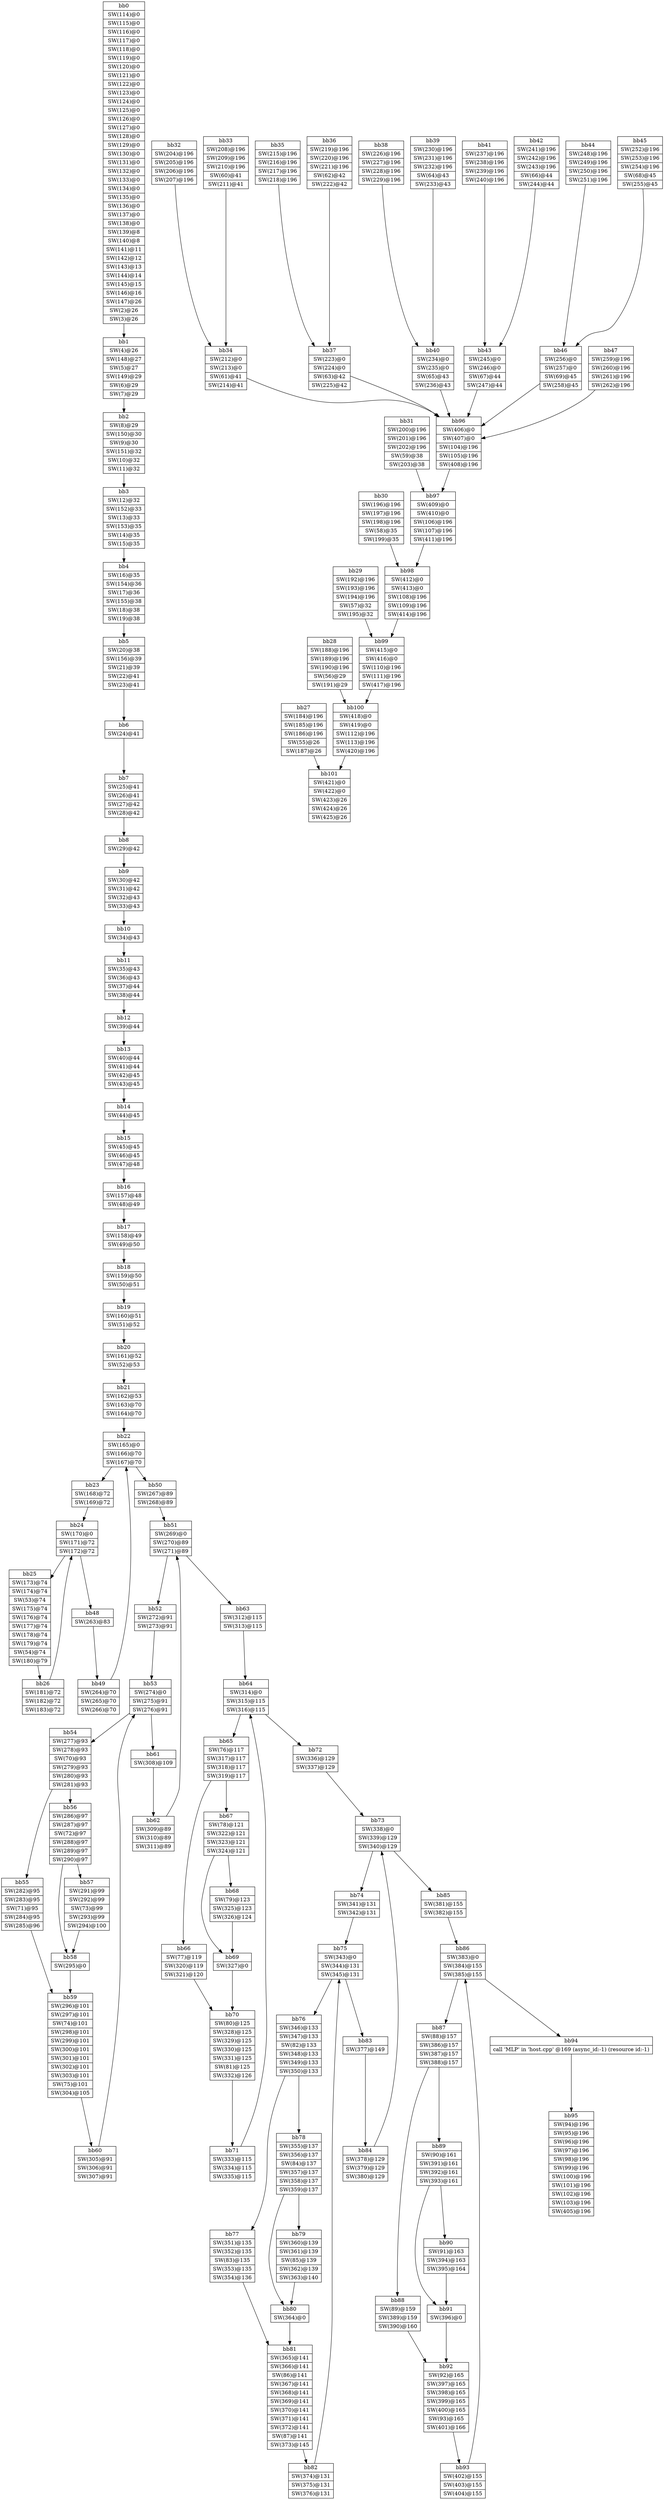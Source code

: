digraph CDFG {
node [shape=record];
bb0 [shape=record, label = "{bb0|<x0x5272c40>SW(114)@0\n|<x0x5272dc0>SW(115)@0\n|<x0x5272e60>SW(116)@0\n|<x0x5273910>SW(117)@0\n|<x0x5273a90>SW(118)@0\n|<x0x5270e60>SW(119)@0\n|<x0x5270fe0>SW(120)@0\n|<x0x5271180>SW(121)@0\n|<x0x5273f90>SW(122)@0\n|<x0x5274590>SW(123)@0\n|<x0x5274730>SW(124)@0\n|<x0x5274070>SW(125)@0\n|<x0x52741f0>SW(126)@0\n|<x0x5274390>SW(127)@0\n|<x0x5275070>SW(128)@0\n|<x0x5275180>SW(129)@0\n|<x0x5277390>SW(130)@0\n|<x0x5277500>SW(131)@0\n|<x0x5277680>SW(132)@0\n|<x0x52777f0>SW(133)@0\n|<x0x5277970>SW(134)@0\n|<x0x5275270>SW(135)@0\n|<x0x5275420>SW(136)@0\n|<x0x52755c0>SW(137)@0\n|<x0x52756f0>SW(138)@0\n|<x0x5275820>SW(139)@8\n|<x0x5279c40>SW(140)@8\n|<x0x52758e0>SW(141)@11\n|<x0x5275a50>SW(142)@12\n|<x0x5279f80>SW(143)@13\n|<x0x527a160>SW(144)@14\n|<x0x5275b80>SW(145)@15\n|<x0x527a400>SW(146)@16\n|<x0x527a5e0>SW(147)@26\n|<x0x5253340>SW(2)@26\n|<x0x5253e20>SW(3)@26\n}"];
bb1 [shape=record, label = "{bb1|<x0x5254150>SW(4)@26\n|<x0x5275ed0>SW(148)@27\n|<x0x5254290>SW(5)@27\n|<x0x527a8b0>SW(149)@29\n|<x0x5258070>SW(6)@29\n|<x0x5258230>SW(7)@29\n}"];
bb2 [shape=record, label = "{bb2|<x0x5258500>SW(8)@29\n|<x0x5276170>SW(150)@30\n|<x0x52586c0>SW(9)@30\n|<x0x52762d0>SW(151)@32\n|<x0x52588e0>SW(10)@32\n|<x0x5258aa0>SW(11)@32\n}"];
bb3 [shape=record, label = "{bb3|<x0x5254470>SW(12)@32\n|<x0x5276400>SW(152)@33\n|<x0x5258d60>SW(13)@33\n|<x0x52765a0>SW(153)@35\n|<x0x5258ef0>SW(14)@35\n|<x0x5254510>SW(15)@35\n}"];
bb4 [shape=record, label = "{bb4|<x0x5259290>SW(16)@35\n|<x0x5275fd0>SW(154)@36\n|<x0x5259450>SW(17)@36\n|<x0x5276ab0>SW(155)@38\n|<x0x5254630>SW(18)@38\n|<x0x5259710>SW(19)@38\n}"];
bb5 [shape=record, label = "{bb5|<x0x52546d0>SW(20)@38\n|<x0x5277b90>SW(156)@39\n|<x0x5254810>SW(21)@39\n|<x0x5259b60>SW(22)@41\n|<x0x5259dd0>SW(23)@41\n}"];
bb6 [shape=record, label = "{bb6|<x0x525a100>SW(24)@41\n}"];
bb7 [shape=record, label = "{bb7|<x0x52549b0>SW(25)@41\n|<x0x525a600>SW(26)@41\n|<x0x5254a50>SW(27)@42\n|<x0x5254b90>SW(28)@42\n}"];
bb8 [shape=record, label = "{bb8|<x0x5254d70>SW(29)@42\n}"];
bb9 [shape=record, label = "{bb9|<x0x5255240>SW(30)@42\n|<x0x52553f0>SW(31)@42\n|<x0x5255550>SW(32)@43\n|<x0x52555f0>SW(33)@43\n}"];
bb10 [shape=record, label = "{bb10|<x0x5255a00>SW(34)@43\n}"];
bb11 [shape=record, label = "{bb11|<x0x5255f00>SW(35)@43\n|<x0x52560f0>SW(36)@43\n|<x0x52562b0>SW(37)@44\n|<x0x52563f0>SW(38)@44\n}"];
bb12 [shape=record, label = "{bb12|<x0x525ccd0>SW(39)@44\n}"];
bb13 [shape=record, label = "{bb13|<x0x525cf50>SW(40)@44\n|<x0x525d120>SW(41)@44\n|<x0x5256550>SW(42)@45\n|<x0x525d450>SW(43)@45\n}"];
bb14 [shape=record, label = "{bb14|<x0x52565f0>SW(44)@45\n}"];
bb15 [shape=record, label = "{bb15|<x0x525d960>SW(45)@45\n|<x0x525db30>SW(46)@45\n|<x0x5256750>SW(47)@48\n}"];
bb16 [shape=record, label = "{bb16|<x0x52799e0>SW(157)@48\n|<x0x525df90>SW(48)@49\n}"];
bb17 [shape=record, label = "{bb17|<x0x5278460>SW(158)@49\n|<x0x5256840>SW(49)@50\n}"];
bb18 [shape=record, label = "{bb18|<x0x527adf0>SW(159)@50\n|<x0x525e340>SW(50)@51\n}"];
bb19 [shape=record, label = "{bb19|<x0x527b030>SW(160)@51\n|<x0x525e590>SW(51)@52\n}"];
bb20 [shape=record, label = "{bb20|<x0x527b390>SW(161)@52\n|<x0x525e7e0>SW(52)@53\n}"];
bb21 [shape=record, label = "{bb21|<x0x527b680>SW(162)@53\n|<x0x527f2c0>SW(163)@70\n|<x0x527b740>SW(164)@70\n}"];
bb22 [shape=record, label = "{bb22|<x0x527b9c0>SW(165)@0\n|<x0x527f5f0>SW(166)@70\n|<x0x527f7a0>SW(167)@70\n}"];
bb23 [shape=record, label = "{bb23|<x0x527bb90>SW(168)@72\n|<x0x527fa80>SW(169)@72\n}"];
bb24 [shape=record, label = "{bb24|<x0x527bc50>SW(170)@0\n|<x0x527bd50>SW(171)@72\n|<x0x527bec0>SW(172)@72\n}"];
bb25 [shape=record, label = "{bb25|<x0x527c260>SW(173)@74\n|<x0x527c3d0>SW(174)@74\n|<x0x5256ac0>SW(53)@74\n|<x0x527c550>SW(175)@74\n|<x0x527c700>SW(176)@74\n|<x0x527c8f0>SW(177)@74\n|<x0x527caa0>SW(178)@74\n|<x0x527cc50>SW(179)@74\n|<x0x525ebe0>SW(54)@74\n|<x0x527ce40>SW(180)@79\n}"];
bb26 [shape=record, label = "{bb26|<x0x527d2c0>SW(181)@72\n|<x0x527d490>SW(182)@72\n|<x0x527d5e0>SW(183)@72\n}"];
bb27 [shape=record, label = "{bb27|<x0x5282140>SW(184)@196\n|<x0x527d750>SW(185)@196\n|<x0x5282390>SW(186)@196\n|<x0x5256eb0>SW(55)@26\n|<x0x5282570>SW(187)@26\n}"];
bb28 [shape=record, label = "{bb28|<x0x527d970>SW(188)@196\n|<x0x52827e0>SW(189)@196\n|<x0x5282990>SW(190)@196\n|<x0x5256d30>SW(56)@29\n|<x0x527da60>SW(191)@29\n}"];
bb29 [shape=record, label = "{bb29|<x0x5282d90>SW(192)@196\n|<x0x527db20>SW(193)@196\n|<x0x527dc90>SW(194)@196\n|<x0x5257050>SW(57)@32\n|<x0x52830b0>SW(195)@32\n}"];
bb30 [shape=record, label = "{bb30|<x0x527dd50>SW(196)@196\n|<x0x5283490>SW(197)@196\n|<x0x5283640>SW(198)@196\n|<x0x52572b0>SW(58)@35\n|<x0x527de10>SW(199)@35\n}"];
bb31 [shape=record, label = "{bb31|<x0x5283a80>SW(200)@196\n|<x0x527ded0>SW(201)@196\n|<x0x527e040>SW(202)@196\n|<x0x52575a0>SW(59)@38\n|<x0x527e1e0>SW(203)@38\n}"];
bb32 [shape=record, label = "{bb32|<x0x5279210>SW(204)@196\n|<x0x5279380>SW(205)@196\n|<x0x5279530>SW(206)@196\n|<x0x52796e0>SW(207)@196\n}"];
bb33 [shape=record, label = "{bb33|<x0x527e610>SW(208)@196\n|<x0x527e750>SW(209)@196\n|<x0x527e920>SW(210)@196\n|<x0x5257820>SW(60)@41\n|<x0x527ebd0>SW(211)@41\n}"];
bb34 [shape=record, label = "{bb34|<x0x527ee30>SW(212)@0\n|<x0x527efd0>SW(213)@0\n|<x0x5257b70>SW(61)@41\n|<x0x5280c60>SW(214)@41\n}"];
bb35 [shape=record, label = "{bb35|<x0x5280f20>SW(215)@196\n|<x0x5281da0>SW(216)@196\n|<x0x5280fe0>SW(217)@196\n|<x0x5281160>SW(218)@196\n}"];
bb36 [shape=record, label = "{bb36|<x0x5281400>SW(219)@196\n|<x0x52815e0>SW(220)@196\n|<x0x52817c0>SW(221)@196\n|<x0x5257e30>SW(62)@42\n|<x0x52819a0>SW(222)@42\n}"];
bb37 [shape=record, label = "{bb37|<x0x5283d40>SW(223)@0\n|<x0x5283e70>SW(224)@0\n|<x0x525f090>SW(63)@42\n|<x0x52860c0>SW(225)@42\n}"];
bb38 [shape=record, label = "{bb38|<x0x5284020>SW(226)@196\n|<x0x5284200>SW(227)@196\n|<x0x52843b0>SW(228)@196\n|<x0x5284500>SW(229)@196\n}"];
bb39 [shape=record, label = "{bb39|<x0x52885e0>SW(230)@196\n|<x0x5284640>SW(231)@196\n|<x0x5288810>SW(232)@196\n|<x0x525a990>SW(64)@43\n|<x0x52889f0>SW(233)@43\n}"];
bb40 [shape=record, label = "{bb40|<x0x5284880>SW(234)@0\n|<x0x5288c20>SW(235)@0\n|<x0x525f590>SW(65)@43\n|<x0x5288dc0>SW(236)@43\n}"];
bb41 [shape=record, label = "{bb41|<x0x5284a30>SW(237)@196\n|<x0x52890b0>SW(238)@196\n|<x0x5289260>SW(239)@196\n|<x0x5284af0>SW(240)@196\n}"];
bb42 [shape=record, label = "{bb42|<x0x5289660>SW(241)@196\n|<x0x5284bb0>SW(242)@196\n|<x0x5284d20>SW(243)@196\n|<x0x525f890>SW(66)@44\n|<x0x5284ec0>SW(244)@44\n}"];
bb43 [shape=record, label = "{bb43|<x0x5285230>SW(245)@0\n|<x0x5285360>SW(246)@0\n|<x0x525fb30>SW(67)@44\n|<x0x52854c0>SW(247)@44\n}"];
bb44 [shape=record, label = "{bb44|<x0x5285870>SW(248)@196\n|<x0x52859b0>SW(249)@196\n|<x0x5285b60>SW(250)@196\n|<x0x5285d10>SW(251)@196\n}"];
bb45 [shape=record, label = "{bb45|<x0x5286340>SW(252)@196\n|<x0x5286500>SW(253)@196\n|<x0x52866b0>SW(254)@196\n|<x0x525aa30>SW(68)@45\n|<x0x5286830>SW(255)@45\n}"];
bb46 [shape=record, label = "{bb46|<x0x528bb80>SW(256)@0\n|<x0x5286920>SW(257)@0\n|<x0x525acc0>SW(69)@45\n|<x0x528bda0>SW(258)@45\n}"];
bb47 [shape=record, label = "{bb47|<x0x52869e0>SW(259)@196\n|<x0x5286b20>SW(260)@196\n|<x0x528c200>SW(261)@196\n|<x0x528c3b0>SW(262)@196\n}"];
bb48 [shape=record, label = "{bb48|<x0x5286d30>SW(263)@83\n}"];
bb49 [shape=record, label = "{bb49|<x0x528c7a0>SW(264)@70\n|<x0x5286df0>SW(265)@70\n|<x0x528ca50>SW(266)@70\n}"];
bb50 [shape=record, label = "{bb50|<x0x528cd30>SW(267)@89\n|<x0x528cf10>SW(268)@89\n}"];
bb51 [shape=record, label = "{bb51|<x0x5286eb0>SW(269)@0\n|<x0x5286fb0>SW(270)@89\n|<x0x528d390>SW(271)@89\n}"];
bb52 [shape=record, label = "{bb52|<x0x5287070>SW(272)@91\n|<x0x528d7a0>SW(273)@91\n}"];
bb53 [shape=record, label = "{bb53|<x0x528da70>SW(274)@0\n|<x0x528dc20>SW(275)@91\n|<x0x528ddd0>SW(276)@91\n}"];
bb54 [shape=record, label = "{bb54|<x0x5287240>SW(277)@93\n|<x0x52873b0>SW(278)@93\n|<x0x525b380>SW(70)@93\n|<x0x5287590>SW(279)@93\n|<x0x5287780>SW(280)@93\n|<x0x52878f0>SW(281)@93\n}"];
bb55 [shape=record, label = "{bb55|<x0x5287ca0>SW(282)@95\n|<x0x5287e10>SW(283)@95\n|<x0x525b520>SW(71)@95\n|<x0x5287fd0>SW(284)@95\n|<x0x5288190>SW(285)@96\n}"];
bb56 [shape=record, label = "{bb56|<x0x5289990>SW(286)@97\n|<x0x5289b40>SW(287)@97\n|<x0x52621c0>SW(72)@97\n|<x0x5289d20>SW(288)@97\n|<x0x5289e70>SW(289)@97\n|<x0x52901a0>SW(290)@97\n}"];
bb57 [shape=record, label = "{bb57|<x0x5289fb0>SW(291)@99\n|<x0x5290510>SW(292)@99\n|<x0x525b680>SW(73)@99\n|<x0x52906f0>SW(293)@99\n|<x0x528a0b0>SW(294)@100\n}"];
bb58 [shape=record, label = "{bb58|<x0x5290ab0>SW(295)@0\n}"];
bb59 [shape=record, label = "{bb59|<x0x528a1f0>SW(296)@101\n|<x0x5290da0>SW(297)@101\n|<x0x52625d0>SW(74)@101\n|<x0x5290f80>SW(298)@101\n|<x0x528a2e0>SW(299)@101\n|<x0x52911f0>SW(300)@101\n|<x0x52913a0>SW(301)@101\n|<x0x528a3a0>SW(302)@101\n|<x0x5291640>SW(303)@101\n|<x0x525b720>SW(75)@101\n|<x0x5291830>SW(304)@105\n}"];
bb60 [shape=record, label = "{bb60|<x0x528a5e0>SW(305)@91\n|<x0x5291a90>SW(306)@91\n|<x0x5291c70>SW(307)@91\n}"];
bb61 [shape=record, label = "{bb61|<x0x528a820>SW(308)@109\n}"];
bb62 [shape=record, label = "{bb62|<x0x528b730>SW(309)@89\n|<x0x528a8e0>SW(310)@89\n|<x0x528aa50>SW(311)@89\n}"];
bb63 [shape=record, label = "{bb63|<x0x528ad10>SW(312)@115\n|<x0x528af60>SW(313)@115\n}"];
bb64 [shape=record, label = "{bb64|<x0x528b220>SW(314)@0\n|<x0x528b3c0>SW(315)@115\n|<x0x528fc50>SW(316)@115\n}"];
bb65 [shape=record, label = "{bb65|<x0x525be10>SW(76)@117\n|<x0x528ff80>SW(317)@117\n|<x0x527fed0>SW(318)@117\n|<x0x5280040>SW(319)@117\n}"];
bb66 [shape=record, label = "{bb66|<x0x525bf50>SW(77)@119\n|<x0x5280370>SW(320)@119\n|<x0x5280a40>SW(321)@120\n}"];
bb67 [shape=record, label = "{bb67|<x0x525c0f0>SW(78)@121\n|<x0x52805b0>SW(322)@121\n|<x0x5280780>SW(323)@121\n|<x0x5291e30>SW(324)@121\n}"];
bb68 [shape=record, label = "{bb68|<x0x525c250>SW(79)@123\n|<x0x5292100>SW(325)@123\n|<x0x52921c0>SW(326)@124\n}"];
bb69 [shape=record, label = "{bb69|<x0x52945d0>SW(327)@0\n}"];
bb70 [shape=record, label = "{bb70|<x0x525c610>SW(80)@125\n|<x0x5292260>SW(328)@125\n|<x0x5292430>SW(329)@125\n|<x0x52925e0>SW(330)@125\n|<x0x5292730>SW(331)@125\n|<x0x525c7d0>SW(81)@125\n|<x0x5296a90>SW(332)@126\n}"];
bb71 [shape=record, label = "{bb71|<x0x52928b0>SW(333)@115\n|<x0x5296dc0>SW(334)@115\n|<x0x5296fa0>SW(335)@115\n}"];
bb72 [shape=record, label = "{bb72|<x0x5292af0>SW(336)@129\n|<x0x5297210>SW(337)@129\n}"];
bb73 [shape=record, label = "{bb73|<x0x5292bb0>SW(338)@0\n|<x0x5292cb0>SW(339)@129\n|<x0x5297690>SW(340)@129\n}"];
bb74 [shape=record, label = "{bb74|<x0x5292d70>SW(341)@131\n|<x0x5297aa0>SW(342)@131\n}"];
bb75 [shape=record, label = "{bb75|<x0x5297d70>SW(343)@0\n|<x0x5297f20>SW(344)@131\n|<x0x52980d0>SW(345)@131\n}"];
bb76 [shape=record, label = "{bb76|<x0x5292f40>SW(346)@133\n|<x0x52983b0>SW(347)@133\n|<x0x52601d0>SW(82)@133\n|<x0x5298590>SW(348)@133\n|<x0x5293030>SW(349)@133\n|<x0x52931a0>SW(350)@133\n}"];
bb77 [shape=record, label = "{bb77|<x0x5293550>SW(351)@135\n|<x0x52936c0>SW(352)@135\n|<x0x5260350>SW(83)@135\n|<x0x5293840>SW(353)@135\n|<x0x5293a00>SW(354)@136\n}"];
bb78 [shape=record, label = "{bb78|<x0x5293d30>SW(355)@137\n|<x0x5293ee0>SW(356)@137\n|<x0x5260530>SW(84)@137\n|<x0x52940c0>SW(357)@137\n|<x0x52948b0>SW(358)@137\n|<x0x5294a80>SW(359)@137\n}"];
bb79 [shape=record, label = "{bb79|<x0x5294d60>SW(360)@139\n|<x0x5294ed0>SW(361)@139\n|<x0x5264f50>SW(85)@139\n|<x0x529a920>SW(362)@139\n|<x0x5294f90>SW(363)@140\n}"];
bb80 [shape=record, label = "{bb80|<x0x52951f0>SW(364)@0\n}"];
bb81 [shape=record, label = "{bb81|<x0x5295470>SW(365)@141\n|<x0x529ac60>SW(366)@141\n|<x0x5260770>SW(86)@141\n|<x0x529ae40>SW(367)@141\n|<x0x5295560>SW(368)@141\n|<x0x529b0b0>SW(369)@141\n|<x0x529b260>SW(370)@141\n|<x0x5295620>SW(371)@141\n|<x0x529b500>SW(372)@141\n|<x0x5265220>SW(87)@141\n|<x0x529b6f0>SW(373)@145\n}"];
bb82 [shape=record, label = "{bb82|<x0x5295860>SW(374)@131\n|<x0x5296630>SW(375)@131\n|<x0x5296810>SW(376)@131\n}"];
bb83 [shape=record, label = "{bb83|<x0x5295ae0>SW(377)@149\n}"];
bb84 [shape=record, label = "{bb84|<x0x5295da0>SW(378)@129\n|<x0x5295fe0>SW(379)@129\n|<x0x5296180>SW(380)@129\n}"];
bb85 [shape=record, label = "{bb85|<x0x5296460>SW(381)@155\n|<x0x529b950>SW(382)@155\n}"];
bb86 [shape=record, label = "{bb86|<x0x5298750>SW(383)@0\n|<x0x5298840>SW(384)@155\n|<x0x5298a10>SW(385)@155\n}"];
bb87 [shape=record, label = "{bb87|<x0x5260b30>SW(88)@157\n|<x0x5298d20>SW(386)@157\n|<x0x5298e90>SW(387)@157\n|<x0x529ded0>SW(388)@157\n}"];
bb88 [shape=record, label = "{bb88|<x0x5260c70>SW(89)@159\n|<x0x5299010>SW(389)@159\n|<x0x529e230>SW(390)@160\n}"];
bb89 [shape=record, label = "{bb89|<x0x5260e30>SW(90)@161\n|<x0x52990d0>SW(391)@161\n|<x0x5299240>SW(392)@161\n|<x0x529e690>SW(393)@161\n}"];
bb90 [shape=record, label = "{bb90|<x0x5260f90>SW(91)@163\n|<x0x5299300>SW(394)@163\n|<x0x529eab0>SW(395)@164\n}"];
bb91 [shape=record, label = "{bb91|<x0x529eda0>SW(396)@0\n}"];
bb92 [shape=record, label = "{bb92|<x0x5261350>SW(92)@165\n|<x0x52995d0>SW(397)@165\n|<x0x5299740>SW(398)@165\n|<x0x52998f0>SW(399)@165\n|<x0x5299ae0>SW(400)@165\n|<x0x5261490>SW(93)@165\n|<x0x5299c80>SW(401)@166\n}"];
bb93 [shape=record, label = "{bb93|<x0x529a000>SW(402)@155\n|<x0x529a170>SW(403)@155\n|<x0x529a350>SW(404)@155\n}"];
bb94 [shape=record, label = "{bb94|<x0x3b706f0>call 'MLP' in 'host.cpp' @169 (async_id:-1) (resource id:-1)\n}"];
bb95 [shape=record, label = "{bb95|<x0x52632f0>SW(94)@196\n|<x0x5262e90>SW(95)@196\n|<x0x52677d0>SW(96)@196\n|<x0x5267970>SW(97)@196\n|<x0x5267b40>SW(98)@196\n|<x0x5267d00>SW(99)@196\n|<x0x5263390>SW(100)@196\n|<x0x5267fd0>SW(101)@196\n|<x0x5268190>SW(102)@196\n|<x0x5263450>SW(103)@196\n|<x0x529bed0>SW(405)@196\n}"];
bb96 [shape=record, label = "{bb96|<x0x529c190>SW(406)@0\n|<x0x52a0f40>SW(407)@0\n|<x0x5268720>SW(104)@196\n|<x0x52685f0>SW(105)@196\n|<x0x52a1150>SW(408)@196\n}"];
bb97 [shape=record, label = "{bb97|<x0x529c3b0>SW(409)@0\n|<x0x52a13d0>SW(410)@0\n|<x0x5268b60>SW(106)@196\n|<x0x52689f0>SW(107)@196\n|<x0x52a15a0>SW(411)@196\n}"];
bb98 [shape=record, label = "{bb98|<x0x529c590>SW(412)@0\n|<x0x52a1820>SW(413)@0\n|<x0x5263610>SW(108)@196\n|<x0x5263840>SW(109)@196\n|<x0x52a19f0>SW(414)@196\n}"];
bb99 [shape=record, label = "{bb99|<x0x529c770>SW(415)@0\n|<x0x52a1c70>SW(416)@0\n|<x0x5263c10>SW(110)@196\n|<x0x5263a90>SW(111)@196\n|<x0x52a1e40>SW(417)@196\n}"];
bb100 [shape=record, label = "{bb100|<x0x529c950>SW(418)@0\n|<x0x52a20c0>SW(419)@0\n|<x0x5263e70>SW(112)@196\n|<x0x52640a0>SW(113)@196\n|<x0x52a2290>SW(420)@196\n}"];
bb101 [shape=record, label = "{bb101|<x0x529cb30>SW(421)@0\n|<x0x529cc60>SW(422)@0\n|<x0x529ce00>SW(423)@26\n|<x0x529cec0>SW(424)@26\n|<x0x529d0e0>SW(425)@26\n}"];
bb0 -> bb1
bb1 -> bb2
bb2 -> bb3
bb3 -> bb4
bb4 -> bb5
bb5 -> bb6
bb6 -> bb7
bb7 -> bb8
bb8 -> bb9
bb9 -> bb10
bb10 -> bb11
bb11 -> bb12
bb12 -> bb13
bb13 -> bb14
bb14 -> bb15
bb15 -> bb16
bb16 -> bb17
bb17 -> bb18
bb18 -> bb19
bb19 -> bb20
bb20 -> bb21
bb21 -> bb22
bb22 -> bb23
bb22 -> bb50
bb23 -> bb24
bb24 -> bb25
bb24 -> bb48
bb25 -> bb26
bb26 -> bb24
bb27 -> bb101
bb28 -> bb100
bb29 -> bb99
bb30 -> bb98
bb31 -> bb97
bb32 -> bb34
bb33 -> bb34
bb34 -> bb96
bb35 -> bb37
bb36 -> bb37
bb37 -> bb96
bb38 -> bb40
bb39 -> bb40
bb40 -> bb96
bb41 -> bb43
bb42 -> bb43
bb43 -> bb96
bb44 -> bb46
bb45 -> bb46
bb46 -> bb96
bb47 -> bb96
bb48 -> bb49
bb49 -> bb22
bb50 -> bb51
bb51 -> bb52
bb51 -> bb63
bb52 -> bb53
bb53 -> bb54
bb53 -> bb61
bb54 -> bb55
bb54 -> bb56
bb55 -> bb59
bb56 -> bb57
bb56 -> bb58
bb57 -> bb58
bb58 -> bb59
bb59 -> bb60
bb60 -> bb53
bb61 -> bb62
bb62 -> bb51
bb63 -> bb64
bb64 -> bb65
bb64 -> bb72
bb65 -> bb66
bb65 -> bb67
bb66 -> bb70
bb67 -> bb68
bb67 -> bb69
bb68 -> bb69
bb69 -> bb70
bb70 -> bb71
bb71 -> bb64
bb72 -> bb73
bb73 -> bb74
bb73 -> bb85
bb74 -> bb75
bb75 -> bb76
bb75 -> bb83
bb76 -> bb77
bb76 -> bb78
bb77 -> bb81
bb78 -> bb79
bb78 -> bb80
bb79 -> bb80
bb80 -> bb81
bb81 -> bb82
bb82 -> bb75
bb83 -> bb84
bb84 -> bb73
bb85 -> bb86
bb86 -> bb87
bb86 -> bb94
bb87 -> bb88
bb87 -> bb89
bb88 -> bb92
bb89 -> bb90
bb89 -> bb91
bb90 -> bb91
bb91 -> bb92
bb92 -> bb93
bb93 -> bb86
bb94 -> bb95
bb96 -> bb97
bb97 -> bb98
bb98 -> bb99
bb99 -> bb100
bb100 -> bb101
}
